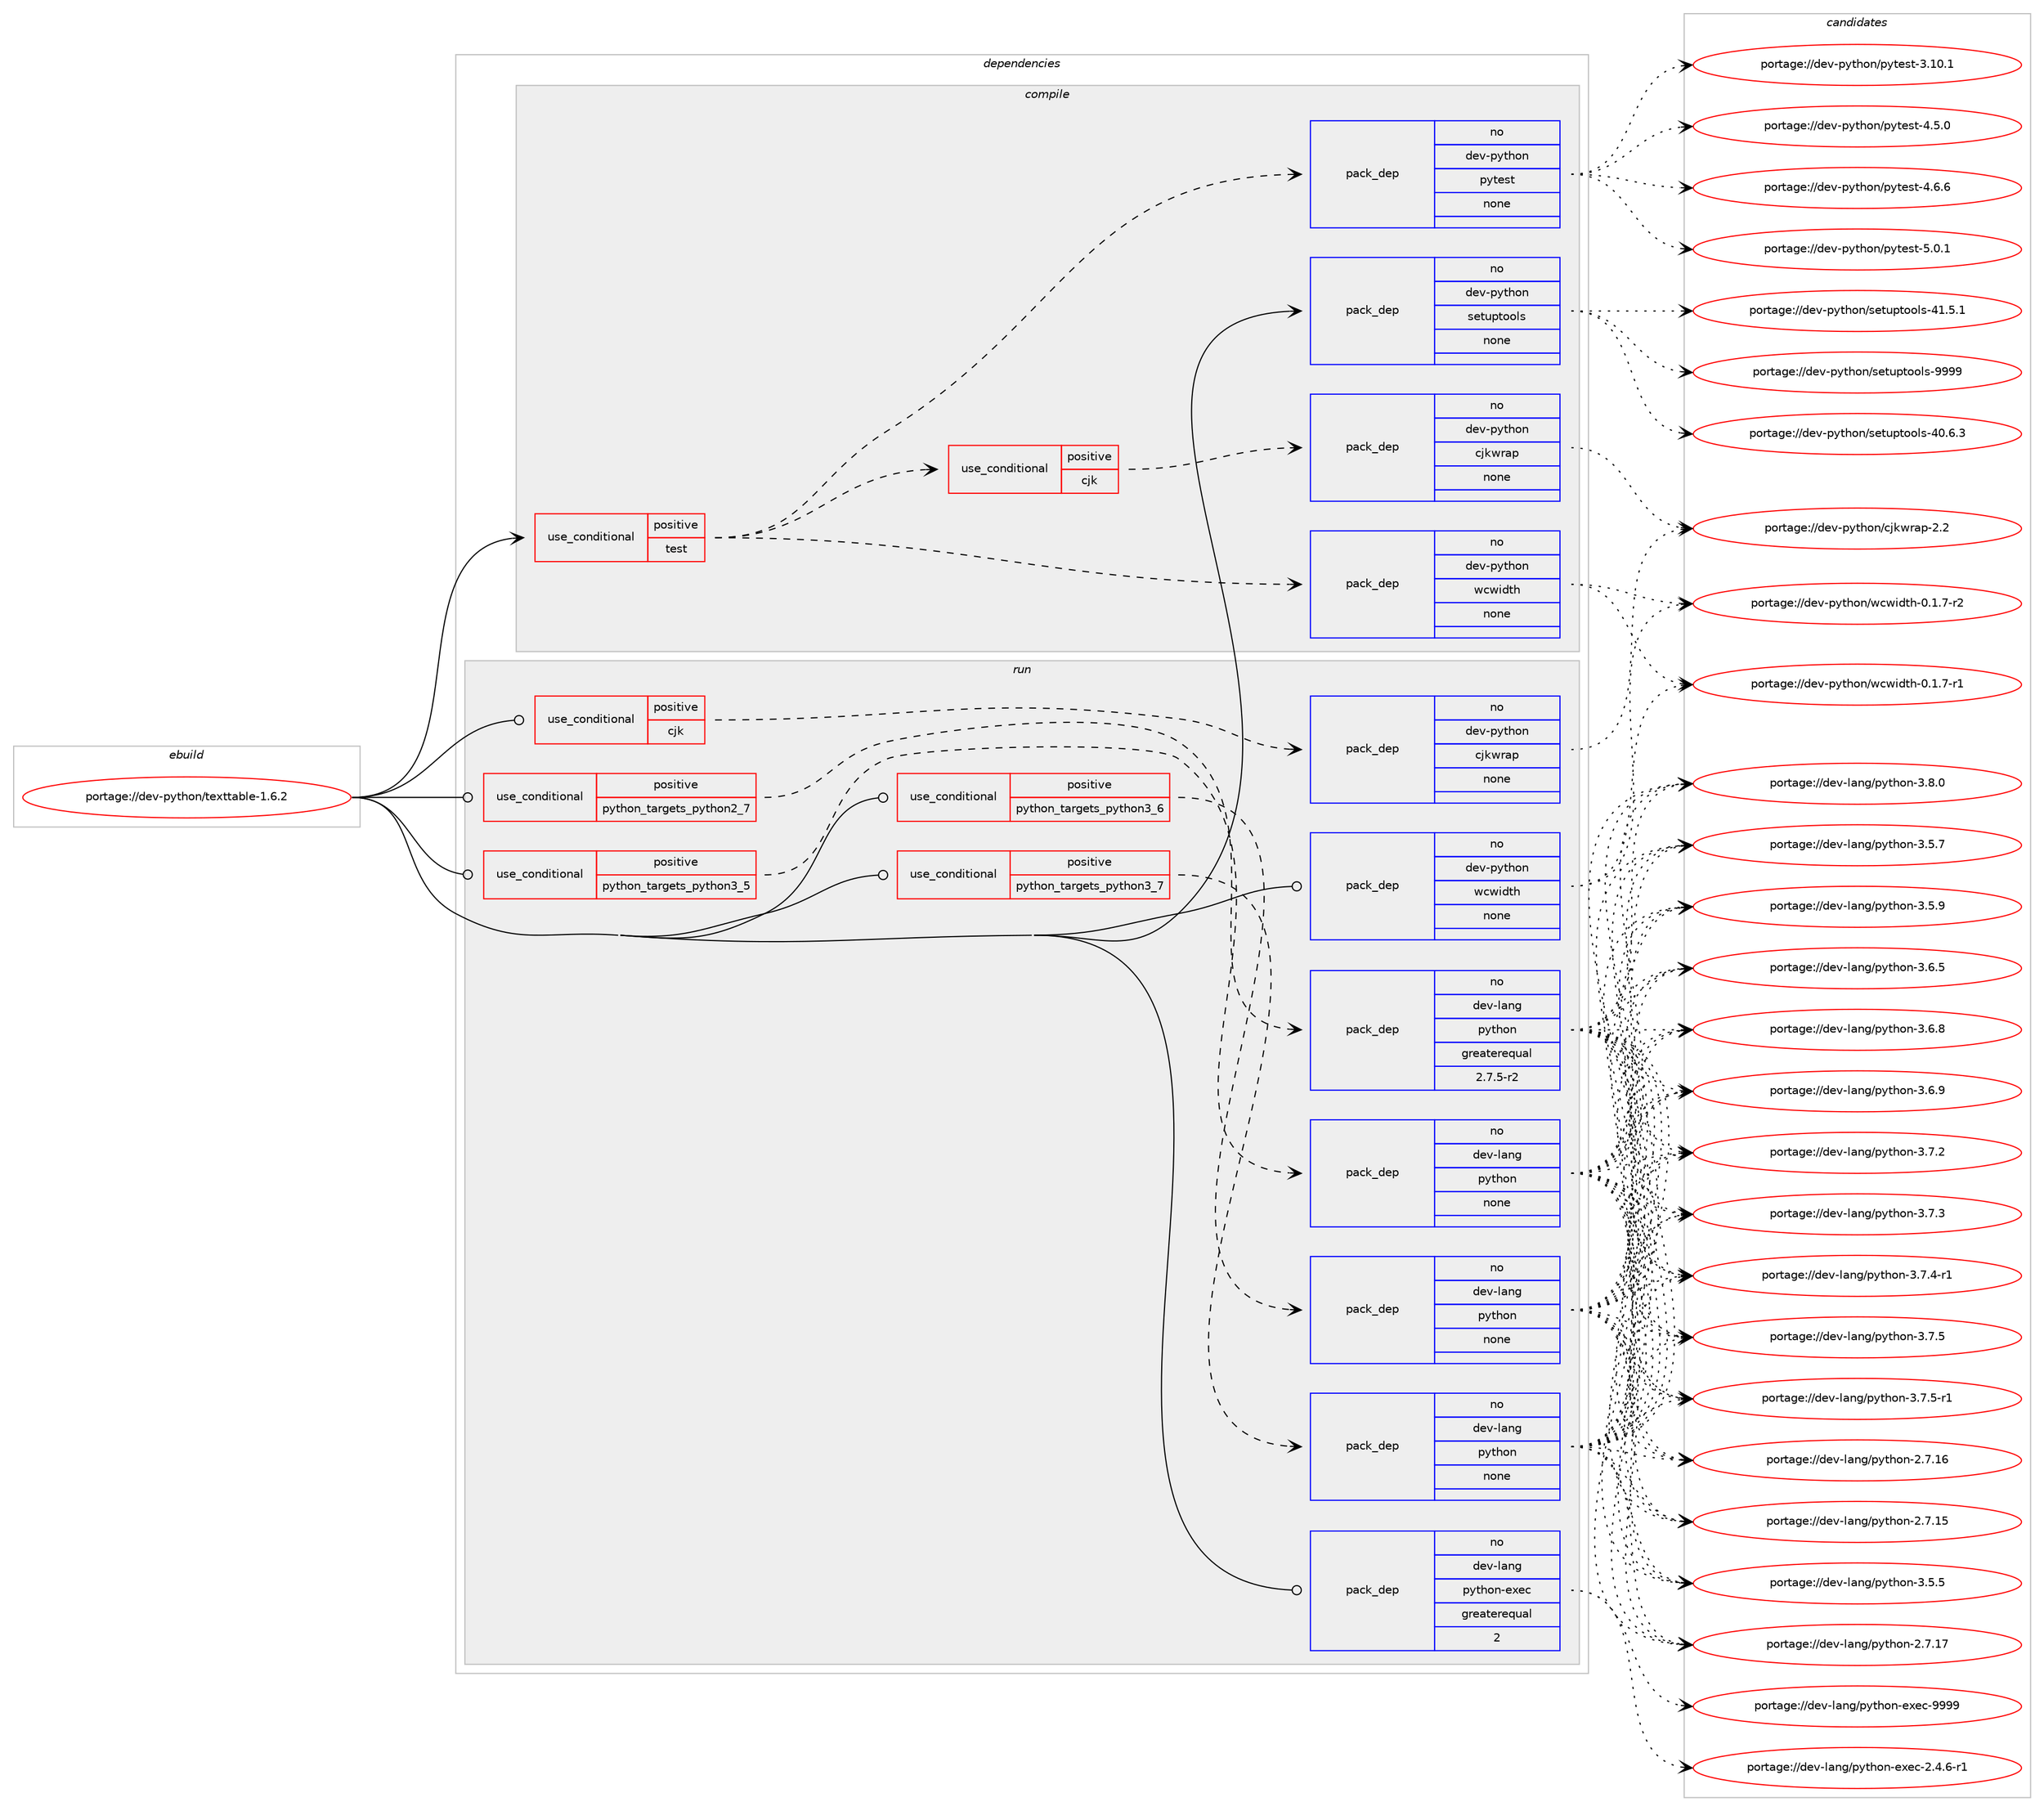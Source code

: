 digraph prolog {

# *************
# Graph options
# *************

newrank=true;
concentrate=true;
compound=true;
graph [rankdir=LR,fontname=Helvetica,fontsize=10,ranksep=1.5];#, ranksep=2.5, nodesep=0.2];
edge  [arrowhead=vee];
node  [fontname=Helvetica,fontsize=10];

# **********
# The ebuild
# **********

subgraph cluster_leftcol {
color=gray;
rank=same;
label=<<i>ebuild</i>>;
id [label="portage://dev-python/texttable-1.6.2", color=red, width=4, href="../dev-python/texttable-1.6.2.svg"];
}

# ****************
# The dependencies
# ****************

subgraph cluster_midcol {
color=gray;
label=<<i>dependencies</i>>;
subgraph cluster_compile {
fillcolor="#eeeeee";
style=filled;
label=<<i>compile</i>>;
subgraph cond39743 {
dependency175666 [label=<<TABLE BORDER="0" CELLBORDER="1" CELLSPACING="0" CELLPADDING="4"><TR><TD ROWSPAN="3" CELLPADDING="10">use_conditional</TD></TR><TR><TD>positive</TD></TR><TR><TD>test</TD></TR></TABLE>>, shape=none, color=red];
subgraph pack132519 {
dependency175667 [label=<<TABLE BORDER="0" CELLBORDER="1" CELLSPACING="0" CELLPADDING="4" WIDTH="220"><TR><TD ROWSPAN="6" CELLPADDING="30">pack_dep</TD></TR><TR><TD WIDTH="110">no</TD></TR><TR><TD>dev-python</TD></TR><TR><TD>pytest</TD></TR><TR><TD>none</TD></TR><TR><TD></TD></TR></TABLE>>, shape=none, color=blue];
}
dependency175666:e -> dependency175667:w [weight=20,style="dashed",arrowhead="vee"];
subgraph pack132520 {
dependency175668 [label=<<TABLE BORDER="0" CELLBORDER="1" CELLSPACING="0" CELLPADDING="4" WIDTH="220"><TR><TD ROWSPAN="6" CELLPADDING="30">pack_dep</TD></TR><TR><TD WIDTH="110">no</TD></TR><TR><TD>dev-python</TD></TR><TR><TD>wcwidth</TD></TR><TR><TD>none</TD></TR><TR><TD></TD></TR></TABLE>>, shape=none, color=blue];
}
dependency175666:e -> dependency175668:w [weight=20,style="dashed",arrowhead="vee"];
subgraph cond39744 {
dependency175669 [label=<<TABLE BORDER="0" CELLBORDER="1" CELLSPACING="0" CELLPADDING="4"><TR><TD ROWSPAN="3" CELLPADDING="10">use_conditional</TD></TR><TR><TD>positive</TD></TR><TR><TD>cjk</TD></TR></TABLE>>, shape=none, color=red];
subgraph pack132521 {
dependency175670 [label=<<TABLE BORDER="0" CELLBORDER="1" CELLSPACING="0" CELLPADDING="4" WIDTH="220"><TR><TD ROWSPAN="6" CELLPADDING="30">pack_dep</TD></TR><TR><TD WIDTH="110">no</TD></TR><TR><TD>dev-python</TD></TR><TR><TD>cjkwrap</TD></TR><TR><TD>none</TD></TR><TR><TD></TD></TR></TABLE>>, shape=none, color=blue];
}
dependency175669:e -> dependency175670:w [weight=20,style="dashed",arrowhead="vee"];
}
dependency175666:e -> dependency175669:w [weight=20,style="dashed",arrowhead="vee"];
}
id:e -> dependency175666:w [weight=20,style="solid",arrowhead="vee"];
subgraph pack132522 {
dependency175671 [label=<<TABLE BORDER="0" CELLBORDER="1" CELLSPACING="0" CELLPADDING="4" WIDTH="220"><TR><TD ROWSPAN="6" CELLPADDING="30">pack_dep</TD></TR><TR><TD WIDTH="110">no</TD></TR><TR><TD>dev-python</TD></TR><TR><TD>setuptools</TD></TR><TR><TD>none</TD></TR><TR><TD></TD></TR></TABLE>>, shape=none, color=blue];
}
id:e -> dependency175671:w [weight=20,style="solid",arrowhead="vee"];
}
subgraph cluster_compileandrun {
fillcolor="#eeeeee";
style=filled;
label=<<i>compile and run</i>>;
}
subgraph cluster_run {
fillcolor="#eeeeee";
style=filled;
label=<<i>run</i>>;
subgraph cond39745 {
dependency175672 [label=<<TABLE BORDER="0" CELLBORDER="1" CELLSPACING="0" CELLPADDING="4"><TR><TD ROWSPAN="3" CELLPADDING="10">use_conditional</TD></TR><TR><TD>positive</TD></TR><TR><TD>cjk</TD></TR></TABLE>>, shape=none, color=red];
subgraph pack132523 {
dependency175673 [label=<<TABLE BORDER="0" CELLBORDER="1" CELLSPACING="0" CELLPADDING="4" WIDTH="220"><TR><TD ROWSPAN="6" CELLPADDING="30">pack_dep</TD></TR><TR><TD WIDTH="110">no</TD></TR><TR><TD>dev-python</TD></TR><TR><TD>cjkwrap</TD></TR><TR><TD>none</TD></TR><TR><TD></TD></TR></TABLE>>, shape=none, color=blue];
}
dependency175672:e -> dependency175673:w [weight=20,style="dashed",arrowhead="vee"];
}
id:e -> dependency175672:w [weight=20,style="solid",arrowhead="odot"];
subgraph cond39746 {
dependency175674 [label=<<TABLE BORDER="0" CELLBORDER="1" CELLSPACING="0" CELLPADDING="4"><TR><TD ROWSPAN="3" CELLPADDING="10">use_conditional</TD></TR><TR><TD>positive</TD></TR><TR><TD>python_targets_python2_7</TD></TR></TABLE>>, shape=none, color=red];
subgraph pack132524 {
dependency175675 [label=<<TABLE BORDER="0" CELLBORDER="1" CELLSPACING="0" CELLPADDING="4" WIDTH="220"><TR><TD ROWSPAN="6" CELLPADDING="30">pack_dep</TD></TR><TR><TD WIDTH="110">no</TD></TR><TR><TD>dev-lang</TD></TR><TR><TD>python</TD></TR><TR><TD>greaterequal</TD></TR><TR><TD>2.7.5-r2</TD></TR></TABLE>>, shape=none, color=blue];
}
dependency175674:e -> dependency175675:w [weight=20,style="dashed",arrowhead="vee"];
}
id:e -> dependency175674:w [weight=20,style="solid",arrowhead="odot"];
subgraph cond39747 {
dependency175676 [label=<<TABLE BORDER="0" CELLBORDER="1" CELLSPACING="0" CELLPADDING="4"><TR><TD ROWSPAN="3" CELLPADDING="10">use_conditional</TD></TR><TR><TD>positive</TD></TR><TR><TD>python_targets_python3_5</TD></TR></TABLE>>, shape=none, color=red];
subgraph pack132525 {
dependency175677 [label=<<TABLE BORDER="0" CELLBORDER="1" CELLSPACING="0" CELLPADDING="4" WIDTH="220"><TR><TD ROWSPAN="6" CELLPADDING="30">pack_dep</TD></TR><TR><TD WIDTH="110">no</TD></TR><TR><TD>dev-lang</TD></TR><TR><TD>python</TD></TR><TR><TD>none</TD></TR><TR><TD></TD></TR></TABLE>>, shape=none, color=blue];
}
dependency175676:e -> dependency175677:w [weight=20,style="dashed",arrowhead="vee"];
}
id:e -> dependency175676:w [weight=20,style="solid",arrowhead="odot"];
subgraph cond39748 {
dependency175678 [label=<<TABLE BORDER="0" CELLBORDER="1" CELLSPACING="0" CELLPADDING="4"><TR><TD ROWSPAN="3" CELLPADDING="10">use_conditional</TD></TR><TR><TD>positive</TD></TR><TR><TD>python_targets_python3_6</TD></TR></TABLE>>, shape=none, color=red];
subgraph pack132526 {
dependency175679 [label=<<TABLE BORDER="0" CELLBORDER="1" CELLSPACING="0" CELLPADDING="4" WIDTH="220"><TR><TD ROWSPAN="6" CELLPADDING="30">pack_dep</TD></TR><TR><TD WIDTH="110">no</TD></TR><TR><TD>dev-lang</TD></TR><TR><TD>python</TD></TR><TR><TD>none</TD></TR><TR><TD></TD></TR></TABLE>>, shape=none, color=blue];
}
dependency175678:e -> dependency175679:w [weight=20,style="dashed",arrowhead="vee"];
}
id:e -> dependency175678:w [weight=20,style="solid",arrowhead="odot"];
subgraph cond39749 {
dependency175680 [label=<<TABLE BORDER="0" CELLBORDER="1" CELLSPACING="0" CELLPADDING="4"><TR><TD ROWSPAN="3" CELLPADDING="10">use_conditional</TD></TR><TR><TD>positive</TD></TR><TR><TD>python_targets_python3_7</TD></TR></TABLE>>, shape=none, color=red];
subgraph pack132527 {
dependency175681 [label=<<TABLE BORDER="0" CELLBORDER="1" CELLSPACING="0" CELLPADDING="4" WIDTH="220"><TR><TD ROWSPAN="6" CELLPADDING="30">pack_dep</TD></TR><TR><TD WIDTH="110">no</TD></TR><TR><TD>dev-lang</TD></TR><TR><TD>python</TD></TR><TR><TD>none</TD></TR><TR><TD></TD></TR></TABLE>>, shape=none, color=blue];
}
dependency175680:e -> dependency175681:w [weight=20,style="dashed",arrowhead="vee"];
}
id:e -> dependency175680:w [weight=20,style="solid",arrowhead="odot"];
subgraph pack132528 {
dependency175682 [label=<<TABLE BORDER="0" CELLBORDER="1" CELLSPACING="0" CELLPADDING="4" WIDTH="220"><TR><TD ROWSPAN="6" CELLPADDING="30">pack_dep</TD></TR><TR><TD WIDTH="110">no</TD></TR><TR><TD>dev-lang</TD></TR><TR><TD>python-exec</TD></TR><TR><TD>greaterequal</TD></TR><TR><TD>2</TD></TR></TABLE>>, shape=none, color=blue];
}
id:e -> dependency175682:w [weight=20,style="solid",arrowhead="odot"];
subgraph pack132529 {
dependency175683 [label=<<TABLE BORDER="0" CELLBORDER="1" CELLSPACING="0" CELLPADDING="4" WIDTH="220"><TR><TD ROWSPAN="6" CELLPADDING="30">pack_dep</TD></TR><TR><TD WIDTH="110">no</TD></TR><TR><TD>dev-python</TD></TR><TR><TD>wcwidth</TD></TR><TR><TD>none</TD></TR><TR><TD></TD></TR></TABLE>>, shape=none, color=blue];
}
id:e -> dependency175683:w [weight=20,style="solid",arrowhead="odot"];
}
}

# **************
# The candidates
# **************

subgraph cluster_choices {
rank=same;
color=gray;
label=<<i>candidates</i>>;

subgraph choice132519 {
color=black;
nodesep=1;
choiceportage100101118451121211161041111104711212111610111511645514649484649 [label="portage://dev-python/pytest-3.10.1", color=red, width=4,href="../dev-python/pytest-3.10.1.svg"];
choiceportage1001011184511212111610411111047112121116101115116455246534648 [label="portage://dev-python/pytest-4.5.0", color=red, width=4,href="../dev-python/pytest-4.5.0.svg"];
choiceportage1001011184511212111610411111047112121116101115116455246544654 [label="portage://dev-python/pytest-4.6.6", color=red, width=4,href="../dev-python/pytest-4.6.6.svg"];
choiceportage1001011184511212111610411111047112121116101115116455346484649 [label="portage://dev-python/pytest-5.0.1", color=red, width=4,href="../dev-python/pytest-5.0.1.svg"];
dependency175667:e -> choiceportage100101118451121211161041111104711212111610111511645514649484649:w [style=dotted,weight="100"];
dependency175667:e -> choiceportage1001011184511212111610411111047112121116101115116455246534648:w [style=dotted,weight="100"];
dependency175667:e -> choiceportage1001011184511212111610411111047112121116101115116455246544654:w [style=dotted,weight="100"];
dependency175667:e -> choiceportage1001011184511212111610411111047112121116101115116455346484649:w [style=dotted,weight="100"];
}
subgraph choice132520 {
color=black;
nodesep=1;
choiceportage1001011184511212111610411111047119991191051001161044548464946554511449 [label="portage://dev-python/wcwidth-0.1.7-r1", color=red, width=4,href="../dev-python/wcwidth-0.1.7-r1.svg"];
choiceportage1001011184511212111610411111047119991191051001161044548464946554511450 [label="portage://dev-python/wcwidth-0.1.7-r2", color=red, width=4,href="../dev-python/wcwidth-0.1.7-r2.svg"];
dependency175668:e -> choiceportage1001011184511212111610411111047119991191051001161044548464946554511449:w [style=dotted,weight="100"];
dependency175668:e -> choiceportage1001011184511212111610411111047119991191051001161044548464946554511450:w [style=dotted,weight="100"];
}
subgraph choice132521 {
color=black;
nodesep=1;
choiceportage1001011184511212111610411111047991061071191149711245504650 [label="portage://dev-python/cjkwrap-2.2", color=red, width=4,href="../dev-python/cjkwrap-2.2.svg"];
dependency175670:e -> choiceportage1001011184511212111610411111047991061071191149711245504650:w [style=dotted,weight="100"];
}
subgraph choice132522 {
color=black;
nodesep=1;
choiceportage100101118451121211161041111104711510111611711211611111110811545524846544651 [label="portage://dev-python/setuptools-40.6.3", color=red, width=4,href="../dev-python/setuptools-40.6.3.svg"];
choiceportage100101118451121211161041111104711510111611711211611111110811545524946534649 [label="portage://dev-python/setuptools-41.5.1", color=red, width=4,href="../dev-python/setuptools-41.5.1.svg"];
choiceportage10010111845112121116104111110471151011161171121161111111081154557575757 [label="portage://dev-python/setuptools-9999", color=red, width=4,href="../dev-python/setuptools-9999.svg"];
dependency175671:e -> choiceportage100101118451121211161041111104711510111611711211611111110811545524846544651:w [style=dotted,weight="100"];
dependency175671:e -> choiceportage100101118451121211161041111104711510111611711211611111110811545524946534649:w [style=dotted,weight="100"];
dependency175671:e -> choiceportage10010111845112121116104111110471151011161171121161111111081154557575757:w [style=dotted,weight="100"];
}
subgraph choice132523 {
color=black;
nodesep=1;
choiceportage1001011184511212111610411111047991061071191149711245504650 [label="portage://dev-python/cjkwrap-2.2", color=red, width=4,href="../dev-python/cjkwrap-2.2.svg"];
dependency175673:e -> choiceportage1001011184511212111610411111047991061071191149711245504650:w [style=dotted,weight="100"];
}
subgraph choice132524 {
color=black;
nodesep=1;
choiceportage10010111845108971101034711212111610411111045504655464953 [label="portage://dev-lang/python-2.7.15", color=red, width=4,href="../dev-lang/python-2.7.15.svg"];
choiceportage10010111845108971101034711212111610411111045504655464954 [label="portage://dev-lang/python-2.7.16", color=red, width=4,href="../dev-lang/python-2.7.16.svg"];
choiceportage10010111845108971101034711212111610411111045504655464955 [label="portage://dev-lang/python-2.7.17", color=red, width=4,href="../dev-lang/python-2.7.17.svg"];
choiceportage100101118451089711010347112121116104111110455146534653 [label="portage://dev-lang/python-3.5.5", color=red, width=4,href="../dev-lang/python-3.5.5.svg"];
choiceportage100101118451089711010347112121116104111110455146534655 [label="portage://dev-lang/python-3.5.7", color=red, width=4,href="../dev-lang/python-3.5.7.svg"];
choiceportage100101118451089711010347112121116104111110455146534657 [label="portage://dev-lang/python-3.5.9", color=red, width=4,href="../dev-lang/python-3.5.9.svg"];
choiceportage100101118451089711010347112121116104111110455146544653 [label="portage://dev-lang/python-3.6.5", color=red, width=4,href="../dev-lang/python-3.6.5.svg"];
choiceportage100101118451089711010347112121116104111110455146544656 [label="portage://dev-lang/python-3.6.8", color=red, width=4,href="../dev-lang/python-3.6.8.svg"];
choiceportage100101118451089711010347112121116104111110455146544657 [label="portage://dev-lang/python-3.6.9", color=red, width=4,href="../dev-lang/python-3.6.9.svg"];
choiceportage100101118451089711010347112121116104111110455146554650 [label="portage://dev-lang/python-3.7.2", color=red, width=4,href="../dev-lang/python-3.7.2.svg"];
choiceportage100101118451089711010347112121116104111110455146554651 [label="portage://dev-lang/python-3.7.3", color=red, width=4,href="../dev-lang/python-3.7.3.svg"];
choiceportage1001011184510897110103471121211161041111104551465546524511449 [label="portage://dev-lang/python-3.7.4-r1", color=red, width=4,href="../dev-lang/python-3.7.4-r1.svg"];
choiceportage100101118451089711010347112121116104111110455146554653 [label="portage://dev-lang/python-3.7.5", color=red, width=4,href="../dev-lang/python-3.7.5.svg"];
choiceportage1001011184510897110103471121211161041111104551465546534511449 [label="portage://dev-lang/python-3.7.5-r1", color=red, width=4,href="../dev-lang/python-3.7.5-r1.svg"];
choiceportage100101118451089711010347112121116104111110455146564648 [label="portage://dev-lang/python-3.8.0", color=red, width=4,href="../dev-lang/python-3.8.0.svg"];
dependency175675:e -> choiceportage10010111845108971101034711212111610411111045504655464953:w [style=dotted,weight="100"];
dependency175675:e -> choiceportage10010111845108971101034711212111610411111045504655464954:w [style=dotted,weight="100"];
dependency175675:e -> choiceportage10010111845108971101034711212111610411111045504655464955:w [style=dotted,weight="100"];
dependency175675:e -> choiceportage100101118451089711010347112121116104111110455146534653:w [style=dotted,weight="100"];
dependency175675:e -> choiceportage100101118451089711010347112121116104111110455146534655:w [style=dotted,weight="100"];
dependency175675:e -> choiceportage100101118451089711010347112121116104111110455146534657:w [style=dotted,weight="100"];
dependency175675:e -> choiceportage100101118451089711010347112121116104111110455146544653:w [style=dotted,weight="100"];
dependency175675:e -> choiceportage100101118451089711010347112121116104111110455146544656:w [style=dotted,weight="100"];
dependency175675:e -> choiceportage100101118451089711010347112121116104111110455146544657:w [style=dotted,weight="100"];
dependency175675:e -> choiceportage100101118451089711010347112121116104111110455146554650:w [style=dotted,weight="100"];
dependency175675:e -> choiceportage100101118451089711010347112121116104111110455146554651:w [style=dotted,weight="100"];
dependency175675:e -> choiceportage1001011184510897110103471121211161041111104551465546524511449:w [style=dotted,weight="100"];
dependency175675:e -> choiceportage100101118451089711010347112121116104111110455146554653:w [style=dotted,weight="100"];
dependency175675:e -> choiceportage1001011184510897110103471121211161041111104551465546534511449:w [style=dotted,weight="100"];
dependency175675:e -> choiceportage100101118451089711010347112121116104111110455146564648:w [style=dotted,weight="100"];
}
subgraph choice132525 {
color=black;
nodesep=1;
choiceportage10010111845108971101034711212111610411111045504655464953 [label="portage://dev-lang/python-2.7.15", color=red, width=4,href="../dev-lang/python-2.7.15.svg"];
choiceportage10010111845108971101034711212111610411111045504655464954 [label="portage://dev-lang/python-2.7.16", color=red, width=4,href="../dev-lang/python-2.7.16.svg"];
choiceportage10010111845108971101034711212111610411111045504655464955 [label="portage://dev-lang/python-2.7.17", color=red, width=4,href="../dev-lang/python-2.7.17.svg"];
choiceportage100101118451089711010347112121116104111110455146534653 [label="portage://dev-lang/python-3.5.5", color=red, width=4,href="../dev-lang/python-3.5.5.svg"];
choiceportage100101118451089711010347112121116104111110455146534655 [label="portage://dev-lang/python-3.5.7", color=red, width=4,href="../dev-lang/python-3.5.7.svg"];
choiceportage100101118451089711010347112121116104111110455146534657 [label="portage://dev-lang/python-3.5.9", color=red, width=4,href="../dev-lang/python-3.5.9.svg"];
choiceportage100101118451089711010347112121116104111110455146544653 [label="portage://dev-lang/python-3.6.5", color=red, width=4,href="../dev-lang/python-3.6.5.svg"];
choiceportage100101118451089711010347112121116104111110455146544656 [label="portage://dev-lang/python-3.6.8", color=red, width=4,href="../dev-lang/python-3.6.8.svg"];
choiceportage100101118451089711010347112121116104111110455146544657 [label="portage://dev-lang/python-3.6.9", color=red, width=4,href="../dev-lang/python-3.6.9.svg"];
choiceportage100101118451089711010347112121116104111110455146554650 [label="portage://dev-lang/python-3.7.2", color=red, width=4,href="../dev-lang/python-3.7.2.svg"];
choiceportage100101118451089711010347112121116104111110455146554651 [label="portage://dev-lang/python-3.7.3", color=red, width=4,href="../dev-lang/python-3.7.3.svg"];
choiceportage1001011184510897110103471121211161041111104551465546524511449 [label="portage://dev-lang/python-3.7.4-r1", color=red, width=4,href="../dev-lang/python-3.7.4-r1.svg"];
choiceportage100101118451089711010347112121116104111110455146554653 [label="portage://dev-lang/python-3.7.5", color=red, width=4,href="../dev-lang/python-3.7.5.svg"];
choiceportage1001011184510897110103471121211161041111104551465546534511449 [label="portage://dev-lang/python-3.7.5-r1", color=red, width=4,href="../dev-lang/python-3.7.5-r1.svg"];
choiceportage100101118451089711010347112121116104111110455146564648 [label="portage://dev-lang/python-3.8.0", color=red, width=4,href="../dev-lang/python-3.8.0.svg"];
dependency175677:e -> choiceportage10010111845108971101034711212111610411111045504655464953:w [style=dotted,weight="100"];
dependency175677:e -> choiceportage10010111845108971101034711212111610411111045504655464954:w [style=dotted,weight="100"];
dependency175677:e -> choiceportage10010111845108971101034711212111610411111045504655464955:w [style=dotted,weight="100"];
dependency175677:e -> choiceportage100101118451089711010347112121116104111110455146534653:w [style=dotted,weight="100"];
dependency175677:e -> choiceportage100101118451089711010347112121116104111110455146534655:w [style=dotted,weight="100"];
dependency175677:e -> choiceportage100101118451089711010347112121116104111110455146534657:w [style=dotted,weight="100"];
dependency175677:e -> choiceportage100101118451089711010347112121116104111110455146544653:w [style=dotted,weight="100"];
dependency175677:e -> choiceportage100101118451089711010347112121116104111110455146544656:w [style=dotted,weight="100"];
dependency175677:e -> choiceportage100101118451089711010347112121116104111110455146544657:w [style=dotted,weight="100"];
dependency175677:e -> choiceportage100101118451089711010347112121116104111110455146554650:w [style=dotted,weight="100"];
dependency175677:e -> choiceportage100101118451089711010347112121116104111110455146554651:w [style=dotted,weight="100"];
dependency175677:e -> choiceportage1001011184510897110103471121211161041111104551465546524511449:w [style=dotted,weight="100"];
dependency175677:e -> choiceportage100101118451089711010347112121116104111110455146554653:w [style=dotted,weight="100"];
dependency175677:e -> choiceportage1001011184510897110103471121211161041111104551465546534511449:w [style=dotted,weight="100"];
dependency175677:e -> choiceportage100101118451089711010347112121116104111110455146564648:w [style=dotted,weight="100"];
}
subgraph choice132526 {
color=black;
nodesep=1;
choiceportage10010111845108971101034711212111610411111045504655464953 [label="portage://dev-lang/python-2.7.15", color=red, width=4,href="../dev-lang/python-2.7.15.svg"];
choiceportage10010111845108971101034711212111610411111045504655464954 [label="portage://dev-lang/python-2.7.16", color=red, width=4,href="../dev-lang/python-2.7.16.svg"];
choiceportage10010111845108971101034711212111610411111045504655464955 [label="portage://dev-lang/python-2.7.17", color=red, width=4,href="../dev-lang/python-2.7.17.svg"];
choiceportage100101118451089711010347112121116104111110455146534653 [label="portage://dev-lang/python-3.5.5", color=red, width=4,href="../dev-lang/python-3.5.5.svg"];
choiceportage100101118451089711010347112121116104111110455146534655 [label="portage://dev-lang/python-3.5.7", color=red, width=4,href="../dev-lang/python-3.5.7.svg"];
choiceportage100101118451089711010347112121116104111110455146534657 [label="portage://dev-lang/python-3.5.9", color=red, width=4,href="../dev-lang/python-3.5.9.svg"];
choiceportage100101118451089711010347112121116104111110455146544653 [label="portage://dev-lang/python-3.6.5", color=red, width=4,href="../dev-lang/python-3.6.5.svg"];
choiceportage100101118451089711010347112121116104111110455146544656 [label="portage://dev-lang/python-3.6.8", color=red, width=4,href="../dev-lang/python-3.6.8.svg"];
choiceportage100101118451089711010347112121116104111110455146544657 [label="portage://dev-lang/python-3.6.9", color=red, width=4,href="../dev-lang/python-3.6.9.svg"];
choiceportage100101118451089711010347112121116104111110455146554650 [label="portage://dev-lang/python-3.7.2", color=red, width=4,href="../dev-lang/python-3.7.2.svg"];
choiceportage100101118451089711010347112121116104111110455146554651 [label="portage://dev-lang/python-3.7.3", color=red, width=4,href="../dev-lang/python-3.7.3.svg"];
choiceportage1001011184510897110103471121211161041111104551465546524511449 [label="portage://dev-lang/python-3.7.4-r1", color=red, width=4,href="../dev-lang/python-3.7.4-r1.svg"];
choiceportage100101118451089711010347112121116104111110455146554653 [label="portage://dev-lang/python-3.7.5", color=red, width=4,href="../dev-lang/python-3.7.5.svg"];
choiceportage1001011184510897110103471121211161041111104551465546534511449 [label="portage://dev-lang/python-3.7.5-r1", color=red, width=4,href="../dev-lang/python-3.7.5-r1.svg"];
choiceportage100101118451089711010347112121116104111110455146564648 [label="portage://dev-lang/python-3.8.0", color=red, width=4,href="../dev-lang/python-3.8.0.svg"];
dependency175679:e -> choiceportage10010111845108971101034711212111610411111045504655464953:w [style=dotted,weight="100"];
dependency175679:e -> choiceportage10010111845108971101034711212111610411111045504655464954:w [style=dotted,weight="100"];
dependency175679:e -> choiceportage10010111845108971101034711212111610411111045504655464955:w [style=dotted,weight="100"];
dependency175679:e -> choiceportage100101118451089711010347112121116104111110455146534653:w [style=dotted,weight="100"];
dependency175679:e -> choiceportage100101118451089711010347112121116104111110455146534655:w [style=dotted,weight="100"];
dependency175679:e -> choiceportage100101118451089711010347112121116104111110455146534657:w [style=dotted,weight="100"];
dependency175679:e -> choiceportage100101118451089711010347112121116104111110455146544653:w [style=dotted,weight="100"];
dependency175679:e -> choiceportage100101118451089711010347112121116104111110455146544656:w [style=dotted,weight="100"];
dependency175679:e -> choiceportage100101118451089711010347112121116104111110455146544657:w [style=dotted,weight="100"];
dependency175679:e -> choiceportage100101118451089711010347112121116104111110455146554650:w [style=dotted,weight="100"];
dependency175679:e -> choiceportage100101118451089711010347112121116104111110455146554651:w [style=dotted,weight="100"];
dependency175679:e -> choiceportage1001011184510897110103471121211161041111104551465546524511449:w [style=dotted,weight="100"];
dependency175679:e -> choiceportage100101118451089711010347112121116104111110455146554653:w [style=dotted,weight="100"];
dependency175679:e -> choiceportage1001011184510897110103471121211161041111104551465546534511449:w [style=dotted,weight="100"];
dependency175679:e -> choiceportage100101118451089711010347112121116104111110455146564648:w [style=dotted,weight="100"];
}
subgraph choice132527 {
color=black;
nodesep=1;
choiceportage10010111845108971101034711212111610411111045504655464953 [label="portage://dev-lang/python-2.7.15", color=red, width=4,href="../dev-lang/python-2.7.15.svg"];
choiceportage10010111845108971101034711212111610411111045504655464954 [label="portage://dev-lang/python-2.7.16", color=red, width=4,href="../dev-lang/python-2.7.16.svg"];
choiceportage10010111845108971101034711212111610411111045504655464955 [label="portage://dev-lang/python-2.7.17", color=red, width=4,href="../dev-lang/python-2.7.17.svg"];
choiceportage100101118451089711010347112121116104111110455146534653 [label="portage://dev-lang/python-3.5.5", color=red, width=4,href="../dev-lang/python-3.5.5.svg"];
choiceportage100101118451089711010347112121116104111110455146534655 [label="portage://dev-lang/python-3.5.7", color=red, width=4,href="../dev-lang/python-3.5.7.svg"];
choiceportage100101118451089711010347112121116104111110455146534657 [label="portage://dev-lang/python-3.5.9", color=red, width=4,href="../dev-lang/python-3.5.9.svg"];
choiceportage100101118451089711010347112121116104111110455146544653 [label="portage://dev-lang/python-3.6.5", color=red, width=4,href="../dev-lang/python-3.6.5.svg"];
choiceportage100101118451089711010347112121116104111110455146544656 [label="portage://dev-lang/python-3.6.8", color=red, width=4,href="../dev-lang/python-3.6.8.svg"];
choiceportage100101118451089711010347112121116104111110455146544657 [label="portage://dev-lang/python-3.6.9", color=red, width=4,href="../dev-lang/python-3.6.9.svg"];
choiceportage100101118451089711010347112121116104111110455146554650 [label="portage://dev-lang/python-3.7.2", color=red, width=4,href="../dev-lang/python-3.7.2.svg"];
choiceportage100101118451089711010347112121116104111110455146554651 [label="portage://dev-lang/python-3.7.3", color=red, width=4,href="../dev-lang/python-3.7.3.svg"];
choiceportage1001011184510897110103471121211161041111104551465546524511449 [label="portage://dev-lang/python-3.7.4-r1", color=red, width=4,href="../dev-lang/python-3.7.4-r1.svg"];
choiceportage100101118451089711010347112121116104111110455146554653 [label="portage://dev-lang/python-3.7.5", color=red, width=4,href="../dev-lang/python-3.7.5.svg"];
choiceportage1001011184510897110103471121211161041111104551465546534511449 [label="portage://dev-lang/python-3.7.5-r1", color=red, width=4,href="../dev-lang/python-3.7.5-r1.svg"];
choiceportage100101118451089711010347112121116104111110455146564648 [label="portage://dev-lang/python-3.8.0", color=red, width=4,href="../dev-lang/python-3.8.0.svg"];
dependency175681:e -> choiceportage10010111845108971101034711212111610411111045504655464953:w [style=dotted,weight="100"];
dependency175681:e -> choiceportage10010111845108971101034711212111610411111045504655464954:w [style=dotted,weight="100"];
dependency175681:e -> choiceportage10010111845108971101034711212111610411111045504655464955:w [style=dotted,weight="100"];
dependency175681:e -> choiceportage100101118451089711010347112121116104111110455146534653:w [style=dotted,weight="100"];
dependency175681:e -> choiceportage100101118451089711010347112121116104111110455146534655:w [style=dotted,weight="100"];
dependency175681:e -> choiceportage100101118451089711010347112121116104111110455146534657:w [style=dotted,weight="100"];
dependency175681:e -> choiceportage100101118451089711010347112121116104111110455146544653:w [style=dotted,weight="100"];
dependency175681:e -> choiceportage100101118451089711010347112121116104111110455146544656:w [style=dotted,weight="100"];
dependency175681:e -> choiceportage100101118451089711010347112121116104111110455146544657:w [style=dotted,weight="100"];
dependency175681:e -> choiceportage100101118451089711010347112121116104111110455146554650:w [style=dotted,weight="100"];
dependency175681:e -> choiceportage100101118451089711010347112121116104111110455146554651:w [style=dotted,weight="100"];
dependency175681:e -> choiceportage1001011184510897110103471121211161041111104551465546524511449:w [style=dotted,weight="100"];
dependency175681:e -> choiceportage100101118451089711010347112121116104111110455146554653:w [style=dotted,weight="100"];
dependency175681:e -> choiceportage1001011184510897110103471121211161041111104551465546534511449:w [style=dotted,weight="100"];
dependency175681:e -> choiceportage100101118451089711010347112121116104111110455146564648:w [style=dotted,weight="100"];
}
subgraph choice132528 {
color=black;
nodesep=1;
choiceportage10010111845108971101034711212111610411111045101120101994550465246544511449 [label="portage://dev-lang/python-exec-2.4.6-r1", color=red, width=4,href="../dev-lang/python-exec-2.4.6-r1.svg"];
choiceportage10010111845108971101034711212111610411111045101120101994557575757 [label="portage://dev-lang/python-exec-9999", color=red, width=4,href="../dev-lang/python-exec-9999.svg"];
dependency175682:e -> choiceportage10010111845108971101034711212111610411111045101120101994550465246544511449:w [style=dotted,weight="100"];
dependency175682:e -> choiceportage10010111845108971101034711212111610411111045101120101994557575757:w [style=dotted,weight="100"];
}
subgraph choice132529 {
color=black;
nodesep=1;
choiceportage1001011184511212111610411111047119991191051001161044548464946554511449 [label="portage://dev-python/wcwidth-0.1.7-r1", color=red, width=4,href="../dev-python/wcwidth-0.1.7-r1.svg"];
choiceportage1001011184511212111610411111047119991191051001161044548464946554511450 [label="portage://dev-python/wcwidth-0.1.7-r2", color=red, width=4,href="../dev-python/wcwidth-0.1.7-r2.svg"];
dependency175683:e -> choiceportage1001011184511212111610411111047119991191051001161044548464946554511449:w [style=dotted,weight="100"];
dependency175683:e -> choiceportage1001011184511212111610411111047119991191051001161044548464946554511450:w [style=dotted,weight="100"];
}
}

}
